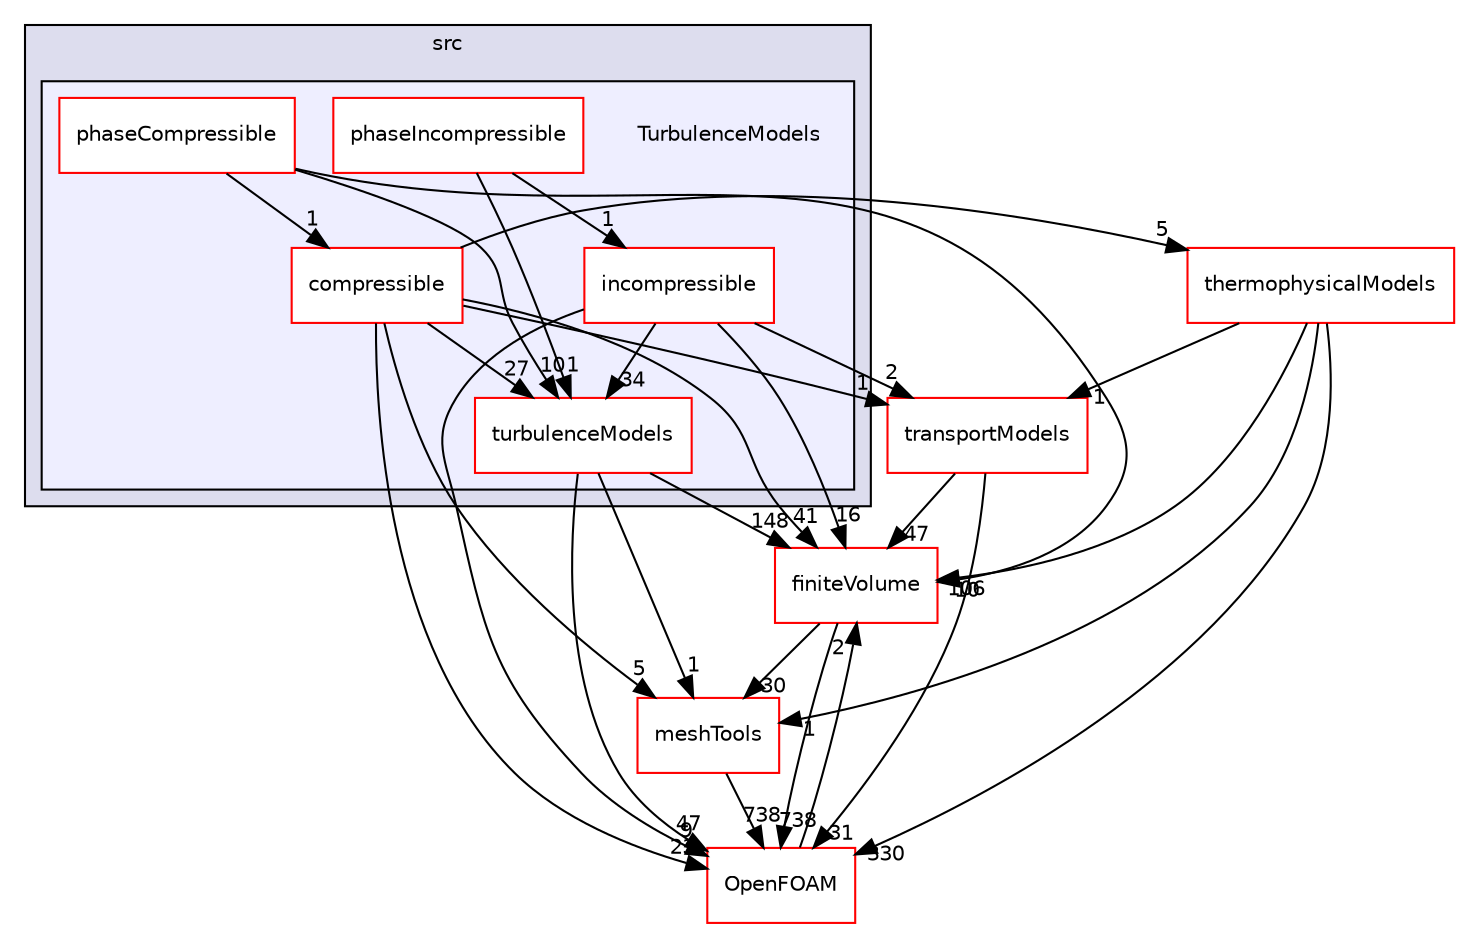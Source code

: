 digraph "src/TurbulenceModels" {
  bgcolor=transparent;
  compound=true
  node [ fontsize="10", fontname="Helvetica"];
  edge [ labelfontsize="10", labelfontname="Helvetica"];
  subgraph clusterdir_68267d1309a1af8e8297ef4c3efbcdba {
    graph [ bgcolor="#ddddee", pencolor="black", label="src" fontname="Helvetica", fontsize="10", URL="dir_68267d1309a1af8e8297ef4c3efbcdba.html"]
  subgraph clusterdir_1eda626aeac0f0ad2848c36acaa5d501 {
    graph [ bgcolor="#eeeeff", pencolor="black", label="" URL="dir_1eda626aeac0f0ad2848c36acaa5d501.html"];
    dir_1eda626aeac0f0ad2848c36acaa5d501 [shape=plaintext label="TurbulenceModels"];
    dir_7904bc8e3270082a35070ba525b2d08a [shape=box label="compressible" color="red" fillcolor="white" style="filled" URL="dir_7904bc8e3270082a35070ba525b2d08a.html"];
    dir_65e3a25be7d63d0357fd279a6ba5d718 [shape=box label="incompressible" color="red" fillcolor="white" style="filled" URL="dir_65e3a25be7d63d0357fd279a6ba5d718.html"];
    dir_06975867f0e133b91c856f19c06af5a0 [shape=box label="phaseCompressible" color="red" fillcolor="white" style="filled" URL="dir_06975867f0e133b91c856f19c06af5a0.html"];
    dir_dc8d4d05c8f00732f10a1b937e6b7188 [shape=box label="phaseIncompressible" color="red" fillcolor="white" style="filled" URL="dir_dc8d4d05c8f00732f10a1b937e6b7188.html"];
    dir_a3dc37bcacf99bb6122ed819dac99f09 [shape=box label="turbulenceModels" color="red" fillcolor="white" style="filled" URL="dir_a3dc37bcacf99bb6122ed819dac99f09.html"];
  }
  }
  dir_9bd15774b555cf7259a6fa18f99fe99b [shape=box label="finiteVolume" color="red" URL="dir_9bd15774b555cf7259a6fa18f99fe99b.html"];
  dir_ae30ad0bef50cf391b24c614251bb9fd [shape=box label="meshTools" color="red" URL="dir_ae30ad0bef50cf391b24c614251bb9fd.html"];
  dir_2778d089ec5c4f66810b11f753867003 [shape=box label="thermophysicalModels" color="red" URL="dir_2778d089ec5c4f66810b11f753867003.html"];
  dir_c5473ff19b20e6ec4dfe5c310b3778a8 [shape=box label="OpenFOAM" color="red" URL="dir_c5473ff19b20e6ec4dfe5c310b3778a8.html"];
  dir_9415e59289a6feeb24164dafa70a594f [shape=box label="transportModels" color="red" URL="dir_9415e59289a6feeb24164dafa70a594f.html"];
  dir_9bd15774b555cf7259a6fa18f99fe99b->dir_ae30ad0bef50cf391b24c614251bb9fd [headlabel="30", labeldistance=1.5 headhref="dir_000898_001752.html"];
  dir_9bd15774b555cf7259a6fa18f99fe99b->dir_c5473ff19b20e6ec4dfe5c310b3778a8 [headlabel="738", labeldistance=1.5 headhref="dir_000898_001898.html"];
  dir_ae30ad0bef50cf391b24c614251bb9fd->dir_c5473ff19b20e6ec4dfe5c310b3778a8 [headlabel="738", labeldistance=1.5 headhref="dir_001752_001898.html"];
  dir_dc8d4d05c8f00732f10a1b937e6b7188->dir_65e3a25be7d63d0357fd279a6ba5d718 [headlabel="1", labeldistance=1.5 headhref="dir_003109_003066.html"];
  dir_dc8d4d05c8f00732f10a1b937e6b7188->dir_a3dc37bcacf99bb6122ed819dac99f09 [headlabel="1", labeldistance=1.5 headhref="dir_003109_000754.html"];
  dir_7904bc8e3270082a35070ba525b2d08a->dir_9bd15774b555cf7259a6fa18f99fe99b [headlabel="41", labeldistance=1.5 headhref="dir_003060_000898.html"];
  dir_7904bc8e3270082a35070ba525b2d08a->dir_ae30ad0bef50cf391b24c614251bb9fd [headlabel="5", labeldistance=1.5 headhref="dir_003060_001752.html"];
  dir_7904bc8e3270082a35070ba525b2d08a->dir_2778d089ec5c4f66810b11f753867003 [headlabel="5", labeldistance=1.5 headhref="dir_003060_001240.html"];
  dir_7904bc8e3270082a35070ba525b2d08a->dir_c5473ff19b20e6ec4dfe5c310b3778a8 [headlabel="23", labeldistance=1.5 headhref="dir_003060_001898.html"];
  dir_7904bc8e3270082a35070ba525b2d08a->dir_9415e59289a6feeb24164dafa70a594f [headlabel="1", labeldistance=1.5 headhref="dir_003060_000916.html"];
  dir_7904bc8e3270082a35070ba525b2d08a->dir_a3dc37bcacf99bb6122ed819dac99f09 [headlabel="27", labeldistance=1.5 headhref="dir_003060_000754.html"];
  dir_2778d089ec5c4f66810b11f753867003->dir_9bd15774b555cf7259a6fa18f99fe99b [headlabel="106", labeldistance=1.5 headhref="dir_001240_000898.html"];
  dir_2778d089ec5c4f66810b11f753867003->dir_ae30ad0bef50cf391b24c614251bb9fd [headlabel="1", labeldistance=1.5 headhref="dir_001240_001752.html"];
  dir_2778d089ec5c4f66810b11f753867003->dir_c5473ff19b20e6ec4dfe5c310b3778a8 [headlabel="330", labeldistance=1.5 headhref="dir_001240_001898.html"];
  dir_2778d089ec5c4f66810b11f753867003->dir_9415e59289a6feeb24164dafa70a594f [headlabel="1", labeldistance=1.5 headhref="dir_001240_000916.html"];
  dir_c5473ff19b20e6ec4dfe5c310b3778a8->dir_9bd15774b555cf7259a6fa18f99fe99b [headlabel="2", labeldistance=1.5 headhref="dir_001898_000898.html"];
  dir_9415e59289a6feeb24164dafa70a594f->dir_9bd15774b555cf7259a6fa18f99fe99b [headlabel="47", labeldistance=1.5 headhref="dir_000916_000898.html"];
  dir_9415e59289a6feeb24164dafa70a594f->dir_c5473ff19b20e6ec4dfe5c310b3778a8 [headlabel="31", labeldistance=1.5 headhref="dir_000916_001898.html"];
  dir_65e3a25be7d63d0357fd279a6ba5d718->dir_9bd15774b555cf7259a6fa18f99fe99b [headlabel="16", labeldistance=1.5 headhref="dir_003066_000898.html"];
  dir_65e3a25be7d63d0357fd279a6ba5d718->dir_c5473ff19b20e6ec4dfe5c310b3778a8 [headlabel="9", labeldistance=1.5 headhref="dir_003066_001898.html"];
  dir_65e3a25be7d63d0357fd279a6ba5d718->dir_9415e59289a6feeb24164dafa70a594f [headlabel="2", labeldistance=1.5 headhref="dir_003066_000916.html"];
  dir_65e3a25be7d63d0357fd279a6ba5d718->dir_a3dc37bcacf99bb6122ed819dac99f09 [headlabel="34", labeldistance=1.5 headhref="dir_003066_000754.html"];
  dir_a3dc37bcacf99bb6122ed819dac99f09->dir_9bd15774b555cf7259a6fa18f99fe99b [headlabel="148", labeldistance=1.5 headhref="dir_000754_000898.html"];
  dir_a3dc37bcacf99bb6122ed819dac99f09->dir_ae30ad0bef50cf391b24c614251bb9fd [headlabel="1", labeldistance=1.5 headhref="dir_000754_001752.html"];
  dir_a3dc37bcacf99bb6122ed819dac99f09->dir_c5473ff19b20e6ec4dfe5c310b3778a8 [headlabel="47", labeldistance=1.5 headhref="dir_000754_001898.html"];
  dir_06975867f0e133b91c856f19c06af5a0->dir_9bd15774b555cf7259a6fa18f99fe99b [headlabel="10", labeldistance=1.5 headhref="dir_003098_000898.html"];
  dir_06975867f0e133b91c856f19c06af5a0->dir_7904bc8e3270082a35070ba525b2d08a [headlabel="1", labeldistance=1.5 headhref="dir_003098_003060.html"];
  dir_06975867f0e133b91c856f19c06af5a0->dir_a3dc37bcacf99bb6122ed819dac99f09 [headlabel="10", labeldistance=1.5 headhref="dir_003098_000754.html"];
}
